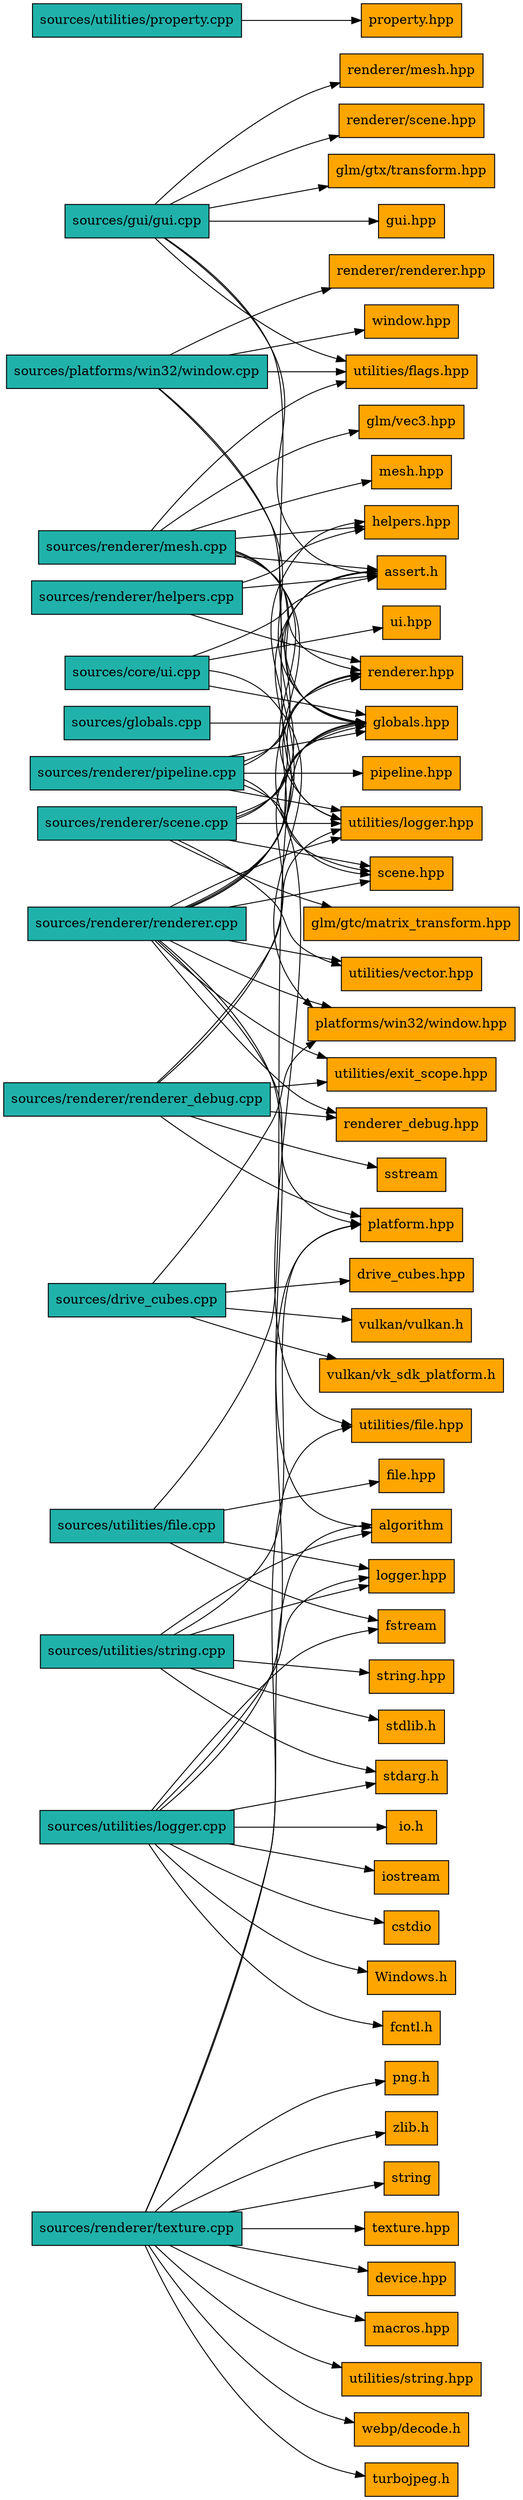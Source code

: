digraph {
	rankdir = LR
	a [label="sources/core/ui.cpp" shape=box, style=filled, fillcolor=lightseagreen]
	a -> b
	b [label="ui.hpp" shape=box, style=filled, fillcolor=orange]
	a -> c
	c [label="globals.hpp" shape=box, style=filled, fillcolor=orange]
	a -> d
	d [label="platforms/win32/window.hpp" shape=box, style=filled, fillcolor=orange]
	a -> e
	e [label="assert.h" shape=box, style=filled, fillcolor=orange]
	f [label="sources/drive_cubes.cpp" shape=box, style=filled, fillcolor=lightseagreen]
	f -> g
	g [label="drive_cubes.hpp" shape=box, style=filled, fillcolor=orange]
	f -> h
	h [label="vulkan/vulkan.h" shape=box, style=filled, fillcolor=orange]
	f -> i
	i [label="vulkan/vk_sdk_platform.h" shape=box, style=filled, fillcolor=orange]
	f -> d
	d [label="platforms/win32/window.hpp" shape=box, style=filled, fillcolor=orange]
	j [label="sources/globals.cpp" shape=box, style=filled, fillcolor=lightseagreen]
	j -> c
	c [label="globals.hpp" shape=box, style=filled, fillcolor=orange]
	k [label="sources/gui/gui.cpp" shape=box, style=filled, fillcolor=lightseagreen]
	k -> l
	l [label="gui.hpp" shape=box, style=filled, fillcolor=orange]
	k -> m
	m [label="renderer/mesh.hpp" shape=box, style=filled, fillcolor=orange]
	k -> n
	n [label="renderer/scene.hpp" shape=box, style=filled, fillcolor=orange]
	k -> o
	o [label="utilities/flags.hpp" shape=box, style=filled, fillcolor=orange]
	k -> c
	c [label="globals.hpp" shape=box, style=filled, fillcolor=orange]
	k -> p
	p [label="glm/gtx/transform.hpp" shape=box, style=filled, fillcolor=orange]
	k -> e
	e [label="assert.h" shape=box, style=filled, fillcolor=orange]
	q [label="sources/platforms/win32/window.cpp" shape=box, style=filled, fillcolor=lightseagreen]
	q -> r
	r [label="window.hpp" shape=box, style=filled, fillcolor=orange]
	q -> o
	o [label="utilities/flags.hpp" shape=box, style=filled, fillcolor=orange]
	q -> s
	s [label="utilities/logger.hpp" shape=box, style=filled, fillcolor=orange]
	q -> t
	t [label="renderer/renderer.hpp" shape=box, style=filled, fillcolor=orange]
	q -> c
	c [label="globals.hpp" shape=box, style=filled, fillcolor=orange]
	u [label="sources/renderer/helpers.cpp" shape=box, style=filled, fillcolor=lightseagreen]
	u -> v
	v [label="helpers.hpp" shape=box, style=filled, fillcolor=orange]
	u -> w
	w [label="renderer.hpp" shape=box, style=filled, fillcolor=orange]
	u -> e
	e [label="assert.h" shape=box, style=filled, fillcolor=orange]
	x [label="sources/renderer/mesh.cpp" shape=box, style=filled, fillcolor=lightseagreen]
	x -> y
	y [label="mesh.hpp" shape=box, style=filled, fillcolor=orange]
	x -> v
	v [label="helpers.hpp" shape=box, style=filled, fillcolor=orange]
	x -> w
	w [label="renderer.hpp" shape=box, style=filled, fillcolor=orange]
	x -> z
	z [label="scene.hpp" shape=box, style=filled, fillcolor=orange]
	x -> o
	o [label="utilities/flags.hpp" shape=box, style=filled, fillcolor=orange]
	x -> s
	s [label="utilities/logger.hpp" shape=box, style=filled, fillcolor=orange]
	x -> c
	c [label="globals.hpp" shape=box, style=filled, fillcolor=orange]
	x -> ab
	ab [label="glm/vec3.hpp" shape=box, style=filled, fillcolor=orange]
	x -> e
	e [label="assert.h" shape=box, style=filled, fillcolor=orange]
	bb [label="sources/renderer/pipeline.cpp" shape=box, style=filled, fillcolor=lightseagreen]
	bb -> cb
	cb [label="pipeline.hpp" shape=box, style=filled, fillcolor=orange]
	bb -> w
	w [label="renderer.hpp" shape=box, style=filled, fillcolor=orange]
	bb -> z
	z [label="scene.hpp" shape=box, style=filled, fillcolor=orange]
	bb -> db
	db [label="utilities/file.hpp" shape=box, style=filled, fillcolor=orange]
	bb -> s
	s [label="utilities/logger.hpp" shape=box, style=filled, fillcolor=orange]
	bb -> c
	c [label="globals.hpp" shape=box, style=filled, fillcolor=orange]
	bb -> e
	e [label="assert.h" shape=box, style=filled, fillcolor=orange]
	eb [label="sources/renderer/renderer.cpp" shape=box, style=filled, fillcolor=lightseagreen]
	eb -> w
	w [label="renderer.hpp" shape=box, style=filled, fillcolor=orange]
	eb -> v
	v [label="helpers.hpp" shape=box, style=filled, fillcolor=orange]
	eb -> fb
	fb [label="renderer_debug.hpp" shape=box, style=filled, fillcolor=orange]
	eb -> z
	z [label="scene.hpp" shape=box, style=filled, fillcolor=orange]
	eb -> d
	d [label="platforms/win32/window.hpp" shape=box, style=filled, fillcolor=orange]
	eb -> gb
	gb [label="utilities/exit_scope.hpp" shape=box, style=filled, fillcolor=orange]
	eb -> s
	s [label="utilities/logger.hpp" shape=box, style=filled, fillcolor=orange]
	eb -> hb
	hb [label="utilities/vector.hpp" shape=box, style=filled, fillcolor=orange]
	eb -> c
	c [label="globals.hpp" shape=box, style=filled, fillcolor=orange]
	eb -> ib
	ib [label="platform.hpp" shape=box, style=filled, fillcolor=orange]
	eb -> jb
	jb [label="algorithm" shape=box, style=filled, fillcolor=orange]
	eb -> e
	e [label="assert.h" shape=box, style=filled, fillcolor=orange]
	kb [label="sources/renderer/renderer_debug.cpp" shape=box, style=filled, fillcolor=lightseagreen]
	kb -> fb
	fb [label="renderer_debug.hpp" shape=box, style=filled, fillcolor=orange]
	kb -> gb
	gb [label="utilities/exit_scope.hpp" shape=box, style=filled, fillcolor=orange]
	kb -> s
	s [label="utilities/logger.hpp" shape=box, style=filled, fillcolor=orange]
	kb -> c
	c [label="globals.hpp" shape=box, style=filled, fillcolor=orange]
	kb -> ib
	ib [label="platform.hpp" shape=box, style=filled, fillcolor=orange]
	kb -> lb
	lb [label="sstream" shape=box, style=filled, fillcolor=orange]
	mb [label="sources/renderer/scene.cpp" shape=box, style=filled, fillcolor=lightseagreen]
	mb -> z
	z [label="scene.hpp" shape=box, style=filled, fillcolor=orange]
	mb -> w
	w [label="renderer.hpp" shape=box, style=filled, fillcolor=orange]
	mb -> nb
	nb [label="glm/gtc/matrix_transform.hpp" shape=box, style=filled, fillcolor=orange]
	mb -> s
	s [label="utilities/logger.hpp" shape=box, style=filled, fillcolor=orange]
	mb -> hb
	hb [label="utilities/vector.hpp" shape=box, style=filled, fillcolor=orange]
	mb -> c
	c [label="globals.hpp" shape=box, style=filled, fillcolor=orange]
	mb -> e
	e [label="assert.h" shape=box, style=filled, fillcolor=orange]
	ob [label="sources/renderer/texture.cpp" shape=box, style=filled, fillcolor=lightseagreen]
	ob -> pb
	pb [label="texture.hpp" shape=box, style=filled, fillcolor=orange]
	ob -> qb
	qb [label="device.hpp" shape=box, style=filled, fillcolor=orange]
	ob -> rb
	rb [label="macros.hpp" shape=box, style=filled, fillcolor=orange]
	ob -> db
	db [label="utilities/file.hpp" shape=box, style=filled, fillcolor=orange]
	ob -> sb
	sb [label="utilities/string.hpp" shape=box, style=filled, fillcolor=orange]
	ob -> tb
	tb [label="webp/decode.h" shape=box, style=filled, fillcolor=orange]
	ob -> ub
	ub [label="turbojpeg.h" shape=box, style=filled, fillcolor=orange]
	ob -> vb
	vb [label="png.h" shape=box, style=filled, fillcolor=orange]
	ob -> wb
	wb [label="zlib.h" shape=box, style=filled, fillcolor=orange]
	ob -> xb
	xb [label="string" shape=box, style=filled, fillcolor=orange]
	ob -> jb
	jb [label="algorithm" shape=box, style=filled, fillcolor=orange]
	yb [label="sources/utilities/file.cpp" shape=box, style=filled, fillcolor=lightseagreen]
	yb -> zb
	zb [label="file.hpp" shape=box, style=filled, fillcolor=orange]
	yb -> ac
	ac [label="logger.hpp" shape=box, style=filled, fillcolor=orange]
	yb -> c
	c [label="globals.hpp" shape=box, style=filled, fillcolor=orange]
	yb -> bc
	bc [label="fstream" shape=box, style=filled, fillcolor=orange]
	cc [label="sources/utilities/logger.cpp" shape=box, style=filled, fillcolor=lightseagreen]
	cc -> ac
	ac [label="logger.hpp" shape=box, style=filled, fillcolor=orange]
	cc -> ib
	ib [label="platform.hpp" shape=box, style=filled, fillcolor=orange]
	cc -> dc
	dc [label="cstdio" shape=box, style=filled, fillcolor=orange]
	cc -> ec
	ec [label="stdarg.h" shape=box, style=filled, fillcolor=orange]
	cc -> fc
	fc [label="Windows.h" shape=box, style=filled, fillcolor=orange]
	cc -> gc
	gc [label="fcntl.h" shape=box, style=filled, fillcolor=orange]
	cc -> hc
	hc [label="io.h" shape=box, style=filled, fillcolor=orange]
	cc -> ic
	ic [label="iostream" shape=box, style=filled, fillcolor=orange]
	cc -> bc
	bc [label="fstream" shape=box, style=filled, fillcolor=orange]
	jc [label="sources/utilities/property.cpp" shape=box, style=filled, fillcolor=lightseagreen]
	jc -> kc
	kc [label="property.hpp" shape=box, style=filled, fillcolor=orange]
	lc [label="sources/utilities/string.cpp" shape=box, style=filled, fillcolor=lightseagreen]
	lc -> mc
	mc [label="string.hpp" shape=box, style=filled, fillcolor=orange]
	lc -> ac
	ac [label="logger.hpp" shape=box, style=filled, fillcolor=orange]
	lc -> ib
	ib [label="platform.hpp" shape=box, style=filled, fillcolor=orange]
	lc -> jb
	jb [label="algorithm" shape=box, style=filled, fillcolor=orange]
	lc -> ec
	ec [label="stdarg.h" shape=box, style=filled, fillcolor=orange]
	lc -> nc
	nc [label="stdlib.h" shape=box, style=filled, fillcolor=orange]
}

